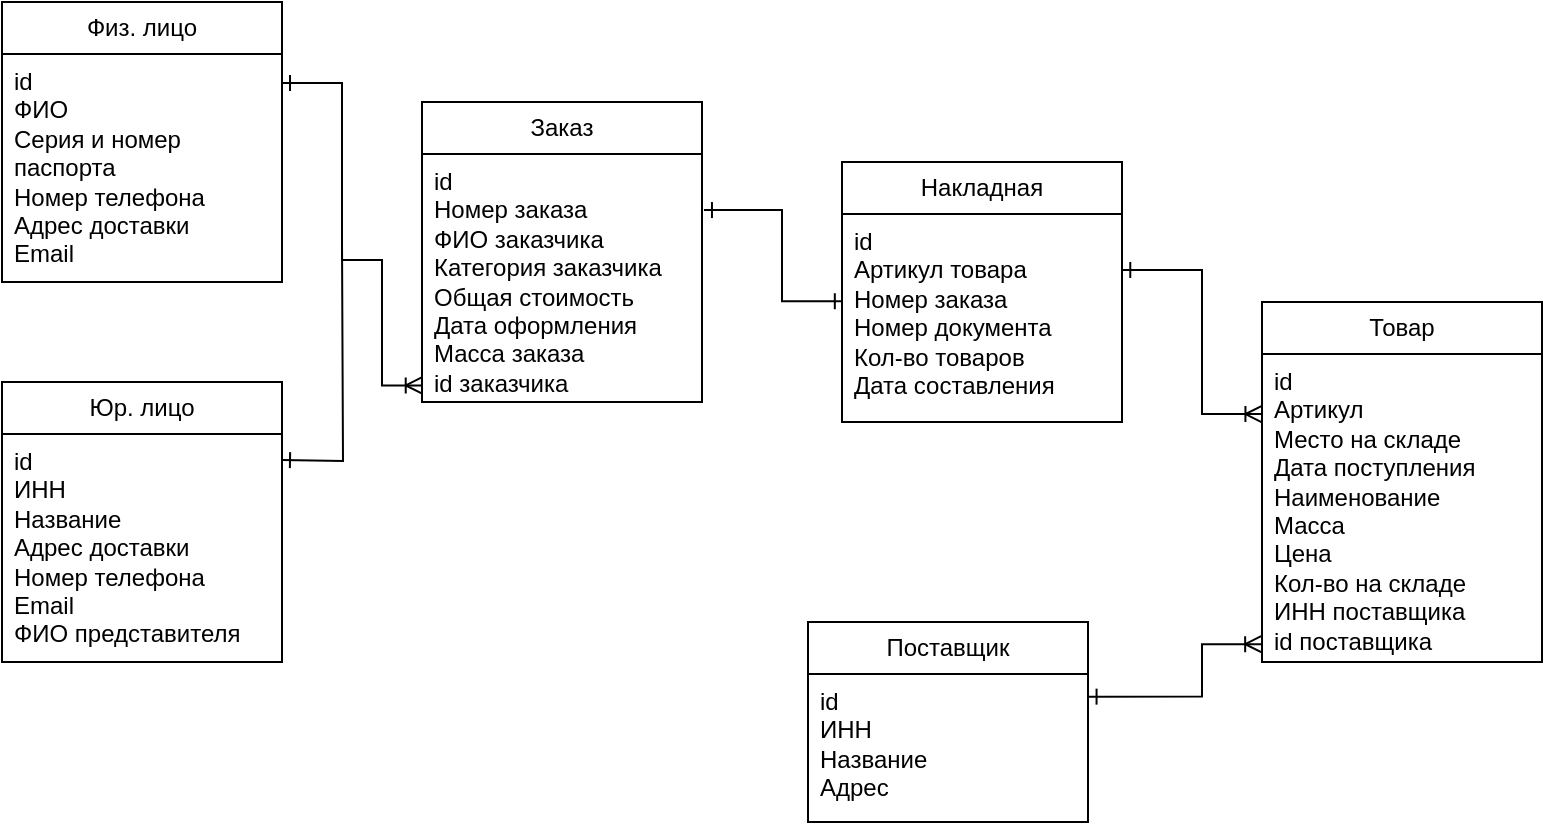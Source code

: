 <mxfile version="22.1.11" type="device">
  <diagram name="Страница — 1" id="gTw8SHQcZOPXSK3KtxM3">
    <mxGraphModel dx="1266" dy="568" grid="1" gridSize="10" guides="1" tooltips="1" connect="1" arrows="1" fold="1" page="1" pageScale="1" pageWidth="827" pageHeight="1169" math="0" shadow="0">
      <root>
        <mxCell id="0" />
        <mxCell id="1" parent="0" />
        <mxCell id="XaxaGeuwATRMH6b5Ta_q-1" value="Физ. лицо" style="swimlane;fontStyle=0;childLayout=stackLayout;horizontal=1;startSize=26;fillColor=none;horizontalStack=0;resizeParent=1;resizeParentMax=0;resizeLast=0;collapsible=1;marginBottom=0;whiteSpace=wrap;html=1;" vertex="1" parent="1">
          <mxGeometry x="10" y="110" width="140" height="140" as="geometry" />
        </mxCell>
        <mxCell id="XaxaGeuwATRMH6b5Ta_q-2" value="id&lt;br&gt;ФИО&lt;br&gt;Серия и номер паспорта&lt;br&gt;Номер телефона&lt;br&gt;Адрес доставки&lt;br&gt;Email" style="text;strokeColor=none;fillColor=none;align=left;verticalAlign=top;spacingLeft=4;spacingRight=4;overflow=hidden;rotatable=0;points=[[0,0.5],[1,0.5]];portConstraint=eastwest;whiteSpace=wrap;html=1;" vertex="1" parent="XaxaGeuwATRMH6b5Ta_q-1">
          <mxGeometry y="26" width="140" height="114" as="geometry" />
        </mxCell>
        <mxCell id="XaxaGeuwATRMH6b5Ta_q-5" value="Товар" style="swimlane;fontStyle=0;childLayout=stackLayout;horizontal=1;startSize=26;fillColor=none;horizontalStack=0;resizeParent=1;resizeParentMax=0;resizeLast=0;collapsible=1;marginBottom=0;whiteSpace=wrap;html=1;" vertex="1" parent="1">
          <mxGeometry x="640" y="260" width="140" height="180" as="geometry" />
        </mxCell>
        <mxCell id="XaxaGeuwATRMH6b5Ta_q-6" value="id&lt;br&gt;Артикул&lt;br&gt;Место на складе&lt;br&gt;Дата поступления&lt;br&gt;Наименование&lt;br&gt;Масса&lt;br&gt;Цена&lt;br&gt;Кол-во на складе&lt;br&gt;ИНН поставщика&lt;br&gt;id поставщика" style="text;strokeColor=none;fillColor=none;align=left;verticalAlign=top;spacingLeft=4;spacingRight=4;overflow=hidden;rotatable=0;points=[[0,0.5],[1,0.5]];portConstraint=eastwest;whiteSpace=wrap;html=1;" vertex="1" parent="XaxaGeuwATRMH6b5Ta_q-5">
          <mxGeometry y="26" width="140" height="154" as="geometry" />
        </mxCell>
        <mxCell id="XaxaGeuwATRMH6b5Ta_q-9" value="Поставщик" style="swimlane;fontStyle=0;childLayout=stackLayout;horizontal=1;startSize=26;fillColor=none;horizontalStack=0;resizeParent=1;resizeParentMax=0;resizeLast=0;collapsible=1;marginBottom=0;whiteSpace=wrap;html=1;" vertex="1" parent="1">
          <mxGeometry x="413" y="420" width="140" height="100" as="geometry" />
        </mxCell>
        <mxCell id="XaxaGeuwATRMH6b5Ta_q-10" value="id&lt;br&gt;ИНН&lt;br&gt;Название&lt;br&gt;Адрес" style="text;strokeColor=none;fillColor=none;align=left;verticalAlign=top;spacingLeft=4;spacingRight=4;overflow=hidden;rotatable=0;points=[[0,0.5],[1,0.5]];portConstraint=eastwest;whiteSpace=wrap;html=1;" vertex="1" parent="XaxaGeuwATRMH6b5Ta_q-9">
          <mxGeometry y="26" width="140" height="74" as="geometry" />
        </mxCell>
        <mxCell id="XaxaGeuwATRMH6b5Ta_q-13" value="Заказ" style="swimlane;fontStyle=0;childLayout=stackLayout;horizontal=1;startSize=26;fillColor=none;horizontalStack=0;resizeParent=1;resizeParentMax=0;resizeLast=0;collapsible=1;marginBottom=0;whiteSpace=wrap;html=1;" vertex="1" parent="1">
          <mxGeometry x="220" y="160" width="140" height="150" as="geometry" />
        </mxCell>
        <mxCell id="XaxaGeuwATRMH6b5Ta_q-14" value="id&lt;br&gt;Номер заказа&lt;br&gt;ФИО заказчика&lt;br&gt;Категория заказчика&lt;br&gt;Общая стоимость&lt;br&gt;Дата оформления Масса заказа&lt;br&gt;id заказчика" style="text;strokeColor=none;fillColor=none;align=left;verticalAlign=top;spacingLeft=4;spacingRight=4;overflow=hidden;rotatable=0;points=[[0,0.5],[1,0.5]];portConstraint=eastwest;whiteSpace=wrap;html=1;" vertex="1" parent="XaxaGeuwATRMH6b5Ta_q-13">
          <mxGeometry y="26" width="140" height="124" as="geometry" />
        </mxCell>
        <mxCell id="XaxaGeuwATRMH6b5Ta_q-17" value="Накладная" style="swimlane;fontStyle=0;childLayout=stackLayout;horizontal=1;startSize=26;fillColor=none;horizontalStack=0;resizeParent=1;resizeParentMax=0;resizeLast=0;collapsible=1;marginBottom=0;whiteSpace=wrap;html=1;" vertex="1" parent="1">
          <mxGeometry x="430" y="190" width="140" height="130" as="geometry" />
        </mxCell>
        <mxCell id="XaxaGeuwATRMH6b5Ta_q-18" value="id&lt;br&gt;Артикул товара&lt;br&gt;Номер заказа&lt;br&gt;Номер документа&lt;br&gt;Кол-во товаров&lt;br&gt;Дата составления" style="text;strokeColor=none;fillColor=none;align=left;verticalAlign=top;spacingLeft=4;spacingRight=4;overflow=hidden;rotatable=0;points=[[0,0.5],[1,0.5]];portConstraint=eastwest;whiteSpace=wrap;html=1;" vertex="1" parent="XaxaGeuwATRMH6b5Ta_q-17">
          <mxGeometry y="26" width="140" height="104" as="geometry" />
        </mxCell>
        <mxCell id="XaxaGeuwATRMH6b5Ta_q-21" value="Юр. лицо" style="swimlane;fontStyle=0;childLayout=stackLayout;horizontal=1;startSize=26;fillColor=none;horizontalStack=0;resizeParent=1;resizeParentMax=0;resizeLast=0;collapsible=1;marginBottom=0;whiteSpace=wrap;html=1;" vertex="1" parent="1">
          <mxGeometry x="10" y="300" width="140" height="140" as="geometry" />
        </mxCell>
        <mxCell id="XaxaGeuwATRMH6b5Ta_q-22" value="id&lt;br&gt;ИНН&lt;br&gt;Название&lt;br&gt;Адрес доставки&lt;br&gt;Номер телефона&lt;br&gt;Email&lt;br&gt;ФИО представителя" style="text;strokeColor=none;fillColor=none;align=left;verticalAlign=top;spacingLeft=4;spacingRight=4;overflow=hidden;rotatable=0;points=[[0,0.5],[1,0.5]];portConstraint=eastwest;whiteSpace=wrap;html=1;" vertex="1" parent="XaxaGeuwATRMH6b5Ta_q-21">
          <mxGeometry y="26" width="140" height="114" as="geometry" />
        </mxCell>
        <mxCell id="XaxaGeuwATRMH6b5Ta_q-25" style="edgeStyle=orthogonalEdgeStyle;rounded=0;orthogonalLoop=1;jettySize=auto;html=1;exitX=1;exitY=0.127;exitDx=0;exitDy=0;entryX=-0.001;entryY=0.933;entryDx=0;entryDy=0;entryPerimeter=0;startArrow=ERone;startFill=0;endArrow=ERoneToMany;endFill=0;exitPerimeter=0;" edge="1" parent="1" source="XaxaGeuwATRMH6b5Ta_q-2" target="XaxaGeuwATRMH6b5Ta_q-14">
          <mxGeometry relative="1" as="geometry">
            <Array as="points">
              <mxPoint x="180" y="151" />
              <mxPoint x="180" y="239" />
              <mxPoint x="200" y="239" />
              <mxPoint x="200" y="302" />
            </Array>
          </mxGeometry>
        </mxCell>
        <mxCell id="XaxaGeuwATRMH6b5Ta_q-26" style="edgeStyle=orthogonalEdgeStyle;rounded=0;orthogonalLoop=1;jettySize=auto;html=1;endArrow=none;endFill=0;startArrow=ERone;startFill=0;" edge="1" parent="1">
          <mxGeometry relative="1" as="geometry">
            <mxPoint x="180" y="230" as="targetPoint" />
            <mxPoint x="150" y="339" as="sourcePoint" />
          </mxGeometry>
        </mxCell>
        <mxCell id="XaxaGeuwATRMH6b5Ta_q-28" style="edgeStyle=orthogonalEdgeStyle;rounded=0;orthogonalLoop=1;jettySize=auto;html=1;exitX=1.007;exitY=0.226;exitDx=0;exitDy=0;entryX=0.003;entryY=0.419;entryDx=0;entryDy=0;entryPerimeter=0;startArrow=ERone;startFill=0;endArrow=ERone;endFill=0;exitPerimeter=0;" edge="1" parent="1" source="XaxaGeuwATRMH6b5Ta_q-14" target="XaxaGeuwATRMH6b5Ta_q-18">
          <mxGeometry relative="1" as="geometry">
            <Array as="points">
              <mxPoint x="400" y="214" />
              <mxPoint x="400" y="260" />
            </Array>
          </mxGeometry>
        </mxCell>
        <mxCell id="XaxaGeuwATRMH6b5Ta_q-29" style="edgeStyle=orthogonalEdgeStyle;rounded=0;orthogonalLoop=1;jettySize=auto;html=1;exitX=1.001;exitY=0.269;exitDx=0;exitDy=0;startArrow=ERone;startFill=0;endArrow=ERoneToMany;endFill=0;exitPerimeter=0;entryX=-0.002;entryY=0.195;entryDx=0;entryDy=0;entryPerimeter=0;" edge="1" parent="1" source="XaxaGeuwATRMH6b5Ta_q-18" target="XaxaGeuwATRMH6b5Ta_q-6">
          <mxGeometry relative="1" as="geometry">
            <mxPoint x="750" y="244" as="targetPoint" />
            <Array as="points">
              <mxPoint x="610" y="244" />
              <mxPoint x="610" y="316" />
            </Array>
          </mxGeometry>
        </mxCell>
        <mxCell id="XaxaGeuwATRMH6b5Ta_q-30" style="edgeStyle=orthogonalEdgeStyle;rounded=0;orthogonalLoop=1;jettySize=auto;html=1;entryX=-0.003;entryY=0.942;entryDx=0;entryDy=0;entryPerimeter=0;endArrow=ERoneToMany;endFill=0;startArrow=ERone;startFill=0;exitX=1.002;exitY=0.153;exitDx=0;exitDy=0;exitPerimeter=0;" edge="1" parent="1" source="XaxaGeuwATRMH6b5Ta_q-10" target="XaxaGeuwATRMH6b5Ta_q-6">
          <mxGeometry relative="1" as="geometry">
            <Array as="points">
              <mxPoint x="610" y="457" />
              <mxPoint x="610" y="431" />
            </Array>
          </mxGeometry>
        </mxCell>
      </root>
    </mxGraphModel>
  </diagram>
</mxfile>
